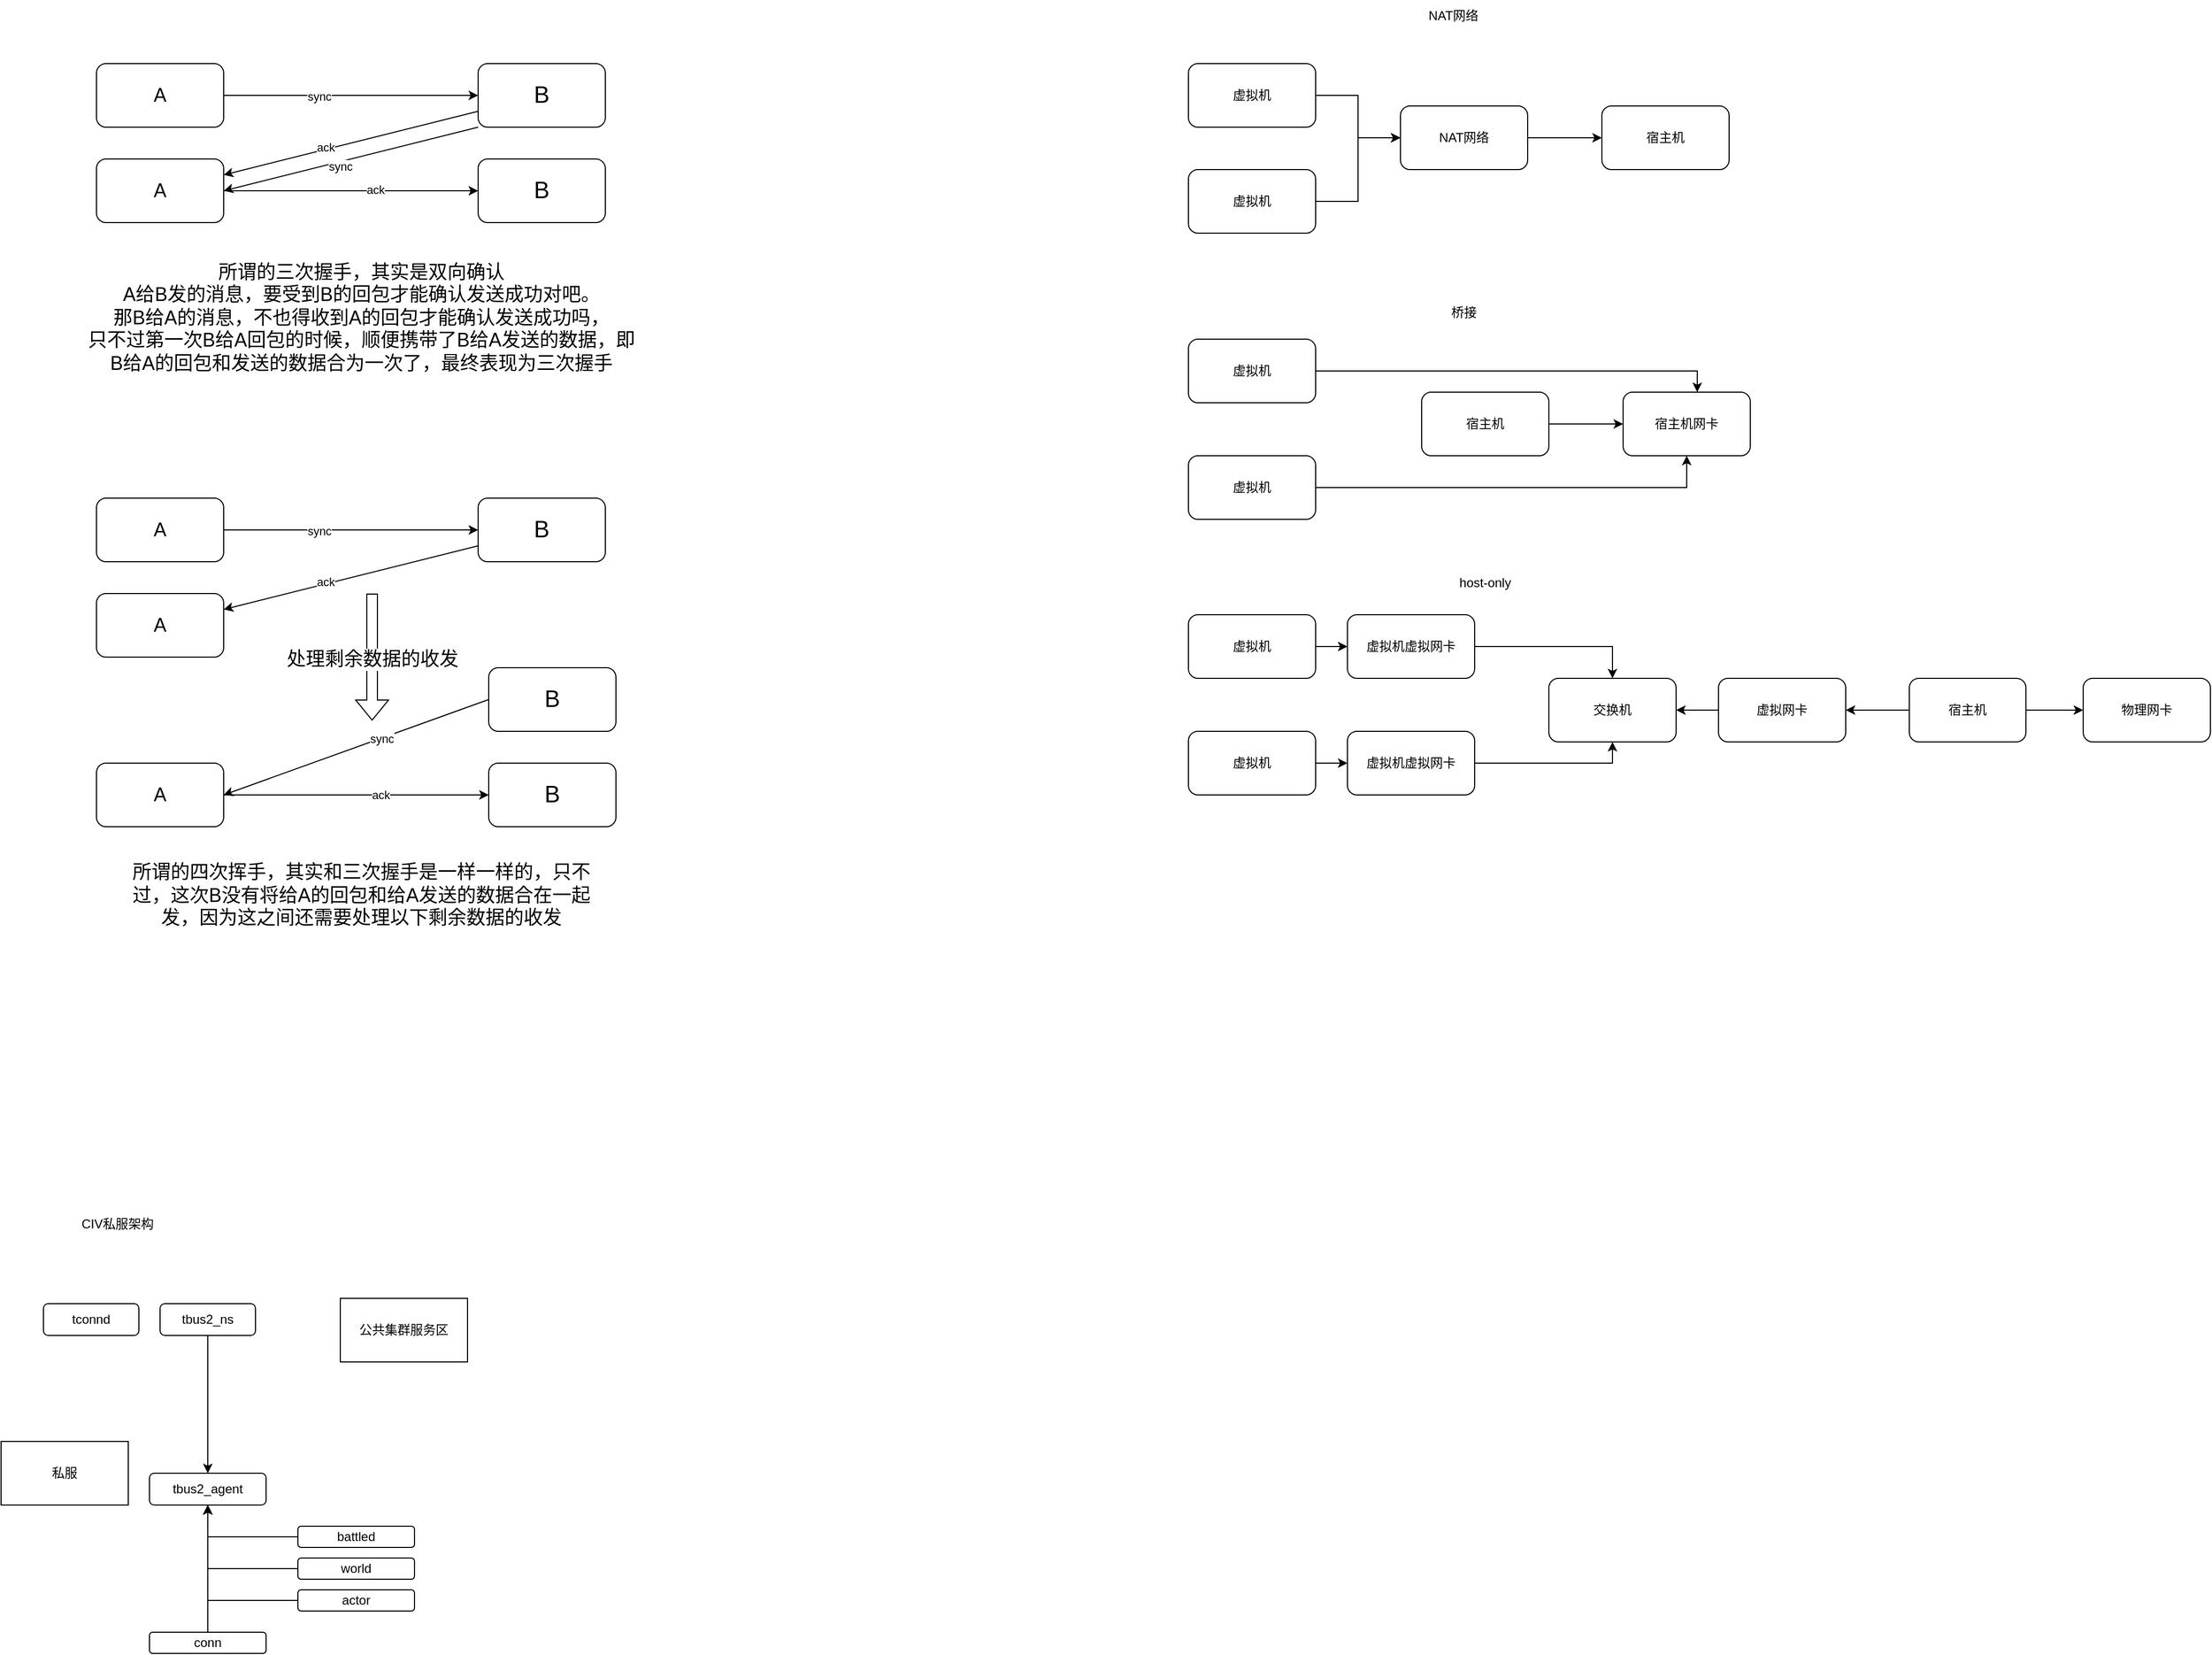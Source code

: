 <mxfile version="26.1.0">
  <diagram name="第 1 页" id="yRRZaPeO-JIJeqCieerl">
    <mxGraphModel dx="1566" dy="550" grid="1" gridSize="10" guides="1" tooltips="1" connect="1" arrows="1" fold="1" page="1" pageScale="1" pageWidth="827" pageHeight="1169" math="0" shadow="0">
      <root>
        <mxCell id="0" />
        <mxCell id="1" parent="0" />
        <mxCell id="FPOfLXPbV75VCjuFyTgK-1" value="&lt;font style=&quot;font-size: 18px;&quot;&gt;A&lt;/font&gt;" style="rounded=1;whiteSpace=wrap;html=1;" parent="1" vertex="1">
          <mxGeometry x="70" y="110" width="120" height="60" as="geometry" />
        </mxCell>
        <mxCell id="FPOfLXPbV75VCjuFyTgK-2" value="&lt;font style=&quot;font-size: 22px;&quot;&gt;B&lt;/font&gt;" style="rounded=1;whiteSpace=wrap;html=1;" parent="1" vertex="1">
          <mxGeometry x="430" y="110" width="120" height="60" as="geometry" />
        </mxCell>
        <mxCell id="FPOfLXPbV75VCjuFyTgK-3" value="" style="endArrow=classic;html=1;rounded=0;exitX=1;exitY=0.5;exitDx=0;exitDy=0;entryX=0;entryY=0.5;entryDx=0;entryDy=0;" parent="1" source="FPOfLXPbV75VCjuFyTgK-1" target="FPOfLXPbV75VCjuFyTgK-2" edge="1">
          <mxGeometry width="50" height="50" relative="1" as="geometry">
            <mxPoint x="220" y="130" as="sourcePoint" />
            <mxPoint x="400" y="130" as="targetPoint" />
          </mxGeometry>
        </mxCell>
        <mxCell id="FPOfLXPbV75VCjuFyTgK-15" value="sync" style="edgeLabel;html=1;align=center;verticalAlign=middle;resizable=0;points=[];" parent="FPOfLXPbV75VCjuFyTgK-3" vertex="1" connectable="0">
          <mxGeometry x="-0.252" y="-1" relative="1" as="geometry">
            <mxPoint as="offset" />
          </mxGeometry>
        </mxCell>
        <mxCell id="FPOfLXPbV75VCjuFyTgK-6" value="&lt;font style=&quot;font-size: 18px;&quot;&gt;A&lt;/font&gt;" style="rounded=1;whiteSpace=wrap;html=1;" parent="1" vertex="1">
          <mxGeometry x="70" y="200" width="120" height="60" as="geometry" />
        </mxCell>
        <mxCell id="FPOfLXPbV75VCjuFyTgK-8" value="&lt;font style=&quot;font-size: 22px;&quot;&gt;B&lt;/font&gt;" style="rounded=1;whiteSpace=wrap;html=1;" parent="1" vertex="1">
          <mxGeometry x="430" y="200" width="120" height="60" as="geometry" />
        </mxCell>
        <mxCell id="FPOfLXPbV75VCjuFyTgK-11" value="" style="endArrow=classic;html=1;rounded=0;exitX=0;exitY=0.75;exitDx=0;exitDy=0;entryX=1;entryY=0.25;entryDx=0;entryDy=0;" parent="1" source="FPOfLXPbV75VCjuFyTgK-2" target="FPOfLXPbV75VCjuFyTgK-6" edge="1">
          <mxGeometry width="50" height="50" relative="1" as="geometry">
            <mxPoint x="400" y="130" as="sourcePoint" />
            <mxPoint x="220" y="200" as="targetPoint" />
          </mxGeometry>
        </mxCell>
        <mxCell id="FPOfLXPbV75VCjuFyTgK-16" value="ack" style="edgeLabel;html=1;align=center;verticalAlign=middle;resizable=0;points=[];" parent="FPOfLXPbV75VCjuFyTgK-11" vertex="1" connectable="0">
          <mxGeometry x="0.199" y="-2" relative="1" as="geometry">
            <mxPoint as="offset" />
          </mxGeometry>
        </mxCell>
        <mxCell id="FPOfLXPbV75VCjuFyTgK-12" value="" style="endArrow=classic;html=1;rounded=0;" parent="1" source="FPOfLXPbV75VCjuFyTgK-6" target="FPOfLXPbV75VCjuFyTgK-8" edge="1">
          <mxGeometry width="50" height="50" relative="1" as="geometry">
            <mxPoint x="220" y="230" as="sourcePoint" />
            <mxPoint x="400" y="230" as="targetPoint" />
          </mxGeometry>
        </mxCell>
        <mxCell id="FPOfLXPbV75VCjuFyTgK-18" value="ack" style="edgeLabel;html=1;align=center;verticalAlign=middle;resizable=0;points=[];" parent="FPOfLXPbV75VCjuFyTgK-12" vertex="1" connectable="0">
          <mxGeometry x="0.193" y="1" relative="1" as="geometry">
            <mxPoint as="offset" />
          </mxGeometry>
        </mxCell>
        <mxCell id="FPOfLXPbV75VCjuFyTgK-13" value="" style="endArrow=classic;html=1;rounded=0;entryX=1;entryY=0.5;entryDx=0;entryDy=0;exitX=0;exitY=1;exitDx=0;exitDy=0;" parent="1" source="FPOfLXPbV75VCjuFyTgK-2" target="FPOfLXPbV75VCjuFyTgK-6" edge="1">
          <mxGeometry width="50" height="50" relative="1" as="geometry">
            <mxPoint x="400" y="160" as="sourcePoint" />
            <mxPoint x="220" y="230" as="targetPoint" />
          </mxGeometry>
        </mxCell>
        <mxCell id="FPOfLXPbV75VCjuFyTgK-17" value="sync" style="edgeLabel;html=1;align=center;verticalAlign=middle;resizable=0;points=[];" parent="FPOfLXPbV75VCjuFyTgK-13" vertex="1" connectable="0">
          <mxGeometry x="0.091" y="4" relative="1" as="geometry">
            <mxPoint as="offset" />
          </mxGeometry>
        </mxCell>
        <mxCell id="FPOfLXPbV75VCjuFyTgK-14" value="&lt;font style=&quot;font-size: 18px;&quot;&gt;所谓的三次握手，其实是双向确认&lt;/font&gt;&lt;div&gt;&lt;font style=&quot;font-size: 18px;&quot;&gt;A给B发的消息，要受到B的回包才能确认发送成功对吧。&lt;/font&gt;&lt;/div&gt;&lt;div&gt;&lt;font style=&quot;font-size: 18px;&quot;&gt;那B给A的消息，不也得收到A的回包才能确认发送成功吗，&lt;/font&gt;&lt;/div&gt;&lt;div&gt;&lt;font style=&quot;font-size: 18px;&quot;&gt;只不过第一次B给A回包的时候，顺便携带了B给A发送的数据，即B给A的回包和发送的数据合为一次了，最终表现为三次握手&lt;/font&gt;&lt;/div&gt;" style="text;html=1;align=center;verticalAlign=middle;whiteSpace=wrap;rounded=0;" parent="1" vertex="1">
          <mxGeometry x="60" y="270" width="520" height="160" as="geometry" />
        </mxCell>
        <mxCell id="FPOfLXPbV75VCjuFyTgK-19" value="&lt;font style=&quot;font-size: 18px;&quot;&gt;A&lt;/font&gt;" style="rounded=1;whiteSpace=wrap;html=1;" parent="1" vertex="1">
          <mxGeometry x="70" y="520" width="120" height="60" as="geometry" />
        </mxCell>
        <mxCell id="FPOfLXPbV75VCjuFyTgK-20" value="&lt;font style=&quot;font-size: 22px;&quot;&gt;B&lt;/font&gt;" style="rounded=1;whiteSpace=wrap;html=1;" parent="1" vertex="1">
          <mxGeometry x="430" y="520" width="120" height="60" as="geometry" />
        </mxCell>
        <mxCell id="FPOfLXPbV75VCjuFyTgK-21" value="" style="endArrow=classic;html=1;rounded=0;exitX=1;exitY=0.5;exitDx=0;exitDy=0;entryX=0;entryY=0.5;entryDx=0;entryDy=0;" parent="1" source="FPOfLXPbV75VCjuFyTgK-19" target="FPOfLXPbV75VCjuFyTgK-20" edge="1">
          <mxGeometry width="50" height="50" relative="1" as="geometry">
            <mxPoint x="220" y="540" as="sourcePoint" />
            <mxPoint x="400" y="540" as="targetPoint" />
          </mxGeometry>
        </mxCell>
        <mxCell id="FPOfLXPbV75VCjuFyTgK-22" value="sync" style="edgeLabel;html=1;align=center;verticalAlign=middle;resizable=0;points=[];" parent="FPOfLXPbV75VCjuFyTgK-21" vertex="1" connectable="0">
          <mxGeometry x="-0.252" y="-1" relative="1" as="geometry">
            <mxPoint as="offset" />
          </mxGeometry>
        </mxCell>
        <mxCell id="FPOfLXPbV75VCjuFyTgK-23" value="&lt;font style=&quot;font-size: 18px;&quot;&gt;A&lt;/font&gt;" style="rounded=1;whiteSpace=wrap;html=1;" parent="1" vertex="1">
          <mxGeometry x="70" y="610" width="120" height="60" as="geometry" />
        </mxCell>
        <mxCell id="FPOfLXPbV75VCjuFyTgK-25" value="" style="endArrow=classic;html=1;rounded=0;exitX=0;exitY=0.75;exitDx=0;exitDy=0;entryX=1;entryY=0.25;entryDx=0;entryDy=0;" parent="1" source="FPOfLXPbV75VCjuFyTgK-20" target="FPOfLXPbV75VCjuFyTgK-23" edge="1">
          <mxGeometry width="50" height="50" relative="1" as="geometry">
            <mxPoint x="400" y="540" as="sourcePoint" />
            <mxPoint x="220" y="610" as="targetPoint" />
          </mxGeometry>
        </mxCell>
        <mxCell id="FPOfLXPbV75VCjuFyTgK-26" value="ack" style="edgeLabel;html=1;align=center;verticalAlign=middle;resizable=0;points=[];" parent="FPOfLXPbV75VCjuFyTgK-25" vertex="1" connectable="0">
          <mxGeometry x="0.199" y="-2" relative="1" as="geometry">
            <mxPoint as="offset" />
          </mxGeometry>
        </mxCell>
        <mxCell id="FPOfLXPbV75VCjuFyTgK-31" value="&lt;font style=&quot;font-size: 18px;&quot;&gt;A&lt;/font&gt;" style="rounded=1;whiteSpace=wrap;html=1;" parent="1" vertex="1">
          <mxGeometry x="70" y="770" width="120" height="60" as="geometry" />
        </mxCell>
        <mxCell id="FPOfLXPbV75VCjuFyTgK-32" value="&lt;font style=&quot;font-size: 22px;&quot;&gt;B&lt;/font&gt;" style="rounded=1;whiteSpace=wrap;html=1;" parent="1" vertex="1">
          <mxGeometry x="440" y="680" width="120" height="60" as="geometry" />
        </mxCell>
        <mxCell id="FPOfLXPbV75VCjuFyTgK-37" value="&lt;font style=&quot;font-size: 22px;&quot;&gt;B&lt;/font&gt;" style="rounded=1;whiteSpace=wrap;html=1;" parent="1" vertex="1">
          <mxGeometry x="440" y="770" width="120" height="60" as="geometry" />
        </mxCell>
        <mxCell id="FPOfLXPbV75VCjuFyTgK-38" value="" style="endArrow=classic;html=1;rounded=0;entryX=1;entryY=0.5;entryDx=0;entryDy=0;exitX=0;exitY=0.5;exitDx=0;exitDy=0;" parent="1" source="FPOfLXPbV75VCjuFyTgK-32" target="FPOfLXPbV75VCjuFyTgK-31" edge="1">
          <mxGeometry width="50" height="50" relative="1" as="geometry">
            <mxPoint x="330" y="790" as="sourcePoint" />
            <mxPoint x="380" y="740" as="targetPoint" />
          </mxGeometry>
        </mxCell>
        <mxCell id="FPOfLXPbV75VCjuFyTgK-40" value="sync" style="edgeLabel;html=1;align=center;verticalAlign=middle;resizable=0;points=[];" parent="FPOfLXPbV75VCjuFyTgK-38" vertex="1" connectable="0">
          <mxGeometry x="-0.187" relative="1" as="geometry">
            <mxPoint as="offset" />
          </mxGeometry>
        </mxCell>
        <mxCell id="FPOfLXPbV75VCjuFyTgK-39" value="" style="endArrow=classic;html=1;rounded=0;entryX=0;entryY=0.5;entryDx=0;entryDy=0;exitX=1;exitY=0.5;exitDx=0;exitDy=0;" parent="1" source="FPOfLXPbV75VCjuFyTgK-31" target="FPOfLXPbV75VCjuFyTgK-37" edge="1">
          <mxGeometry width="50" height="50" relative="1" as="geometry">
            <mxPoint x="240" y="850" as="sourcePoint" />
            <mxPoint x="290" y="800" as="targetPoint" />
          </mxGeometry>
        </mxCell>
        <mxCell id="FPOfLXPbV75VCjuFyTgK-41" value="ack" style="edgeLabel;html=1;align=center;verticalAlign=middle;resizable=0;points=[];" parent="FPOfLXPbV75VCjuFyTgK-39" vertex="1" connectable="0">
          <mxGeometry x="0.179" relative="1" as="geometry">
            <mxPoint as="offset" />
          </mxGeometry>
        </mxCell>
        <mxCell id="FPOfLXPbV75VCjuFyTgK-42" value="" style="shape=flexArrow;endArrow=classic;html=1;rounded=0;" parent="1" edge="1">
          <mxGeometry width="50" height="50" relative="1" as="geometry">
            <mxPoint x="330" y="610" as="sourcePoint" />
            <mxPoint x="330" y="730" as="targetPoint" />
          </mxGeometry>
        </mxCell>
        <mxCell id="FPOfLXPbV75VCjuFyTgK-43" value="&lt;font style=&quot;font-size: 18px;&quot;&gt;处理剩余数据的收发&lt;/font&gt;" style="edgeLabel;html=1;align=center;verticalAlign=middle;resizable=0;points=[];" parent="FPOfLXPbV75VCjuFyTgK-42" vertex="1" connectable="0">
          <mxGeometry x="0.022" y="-3" relative="1" as="geometry">
            <mxPoint x="3" as="offset" />
          </mxGeometry>
        </mxCell>
        <mxCell id="FPOfLXPbV75VCjuFyTgK-44" value="&lt;font style=&quot;font-size: 18px;&quot;&gt;所谓的四次挥手，其实和三次握手是一样一样的，只不过，这次B没有将给A的回包和给A发送的数据合在一起发，因为这之间还需要处理以下剩余数据的收发&lt;/font&gt;" style="text;html=1;align=center;verticalAlign=middle;whiteSpace=wrap;rounded=0;" parent="1" vertex="1">
          <mxGeometry x="90" y="840" width="460" height="110" as="geometry" />
        </mxCell>
        <mxCell id="9tL88ekn2JAb7yBZG4Q8-7" style="edgeStyle=orthogonalEdgeStyle;rounded=0;orthogonalLoop=1;jettySize=auto;html=1;" parent="1" source="9tL88ekn2JAb7yBZG4Q8-1" target="9tL88ekn2JAb7yBZG4Q8-3" edge="1">
          <mxGeometry relative="1" as="geometry" />
        </mxCell>
        <mxCell id="9tL88ekn2JAb7yBZG4Q8-1" value="NAT网络" style="rounded=1;whiteSpace=wrap;html=1;" parent="1" vertex="1">
          <mxGeometry x="1300" y="150" width="120" height="60" as="geometry" />
        </mxCell>
        <mxCell id="9tL88ekn2JAb7yBZG4Q8-5" style="edgeStyle=orthogonalEdgeStyle;rounded=0;orthogonalLoop=1;jettySize=auto;html=1;exitX=1;exitY=0.5;exitDx=0;exitDy=0;entryX=0;entryY=0.5;entryDx=0;entryDy=0;" parent="1" source="9tL88ekn2JAb7yBZG4Q8-2" target="9tL88ekn2JAb7yBZG4Q8-1" edge="1">
          <mxGeometry relative="1" as="geometry" />
        </mxCell>
        <mxCell id="9tL88ekn2JAb7yBZG4Q8-2" value="虚拟机" style="rounded=1;whiteSpace=wrap;html=1;" parent="1" vertex="1">
          <mxGeometry x="1100" y="110" width="120" height="60" as="geometry" />
        </mxCell>
        <mxCell id="9tL88ekn2JAb7yBZG4Q8-3" value="宿主机" style="rounded=1;whiteSpace=wrap;html=1;" parent="1" vertex="1">
          <mxGeometry x="1490" y="150" width="120" height="60" as="geometry" />
        </mxCell>
        <mxCell id="9tL88ekn2JAb7yBZG4Q8-6" style="edgeStyle=orthogonalEdgeStyle;rounded=0;orthogonalLoop=1;jettySize=auto;html=1;" parent="1" source="9tL88ekn2JAb7yBZG4Q8-4" target="9tL88ekn2JAb7yBZG4Q8-1" edge="1">
          <mxGeometry relative="1" as="geometry" />
        </mxCell>
        <mxCell id="9tL88ekn2JAb7yBZG4Q8-4" value="虚拟机" style="rounded=1;whiteSpace=wrap;html=1;" parent="1" vertex="1">
          <mxGeometry x="1100" y="210" width="120" height="60" as="geometry" />
        </mxCell>
        <mxCell id="9tL88ekn2JAb7yBZG4Q8-8" value="虚拟机" style="rounded=1;whiteSpace=wrap;html=1;" parent="1" vertex="1">
          <mxGeometry x="1100" y="370" width="120" height="60" as="geometry" />
        </mxCell>
        <mxCell id="9tL88ekn2JAb7yBZG4Q8-14" style="edgeStyle=orthogonalEdgeStyle;rounded=0;orthogonalLoop=1;jettySize=auto;html=1;exitX=1;exitY=0.5;exitDx=0;exitDy=0;entryX=0.5;entryY=1;entryDx=0;entryDy=0;" parent="1" source="9tL88ekn2JAb7yBZG4Q8-9" target="9tL88ekn2JAb7yBZG4Q8-11" edge="1">
          <mxGeometry relative="1" as="geometry" />
        </mxCell>
        <mxCell id="9tL88ekn2JAb7yBZG4Q8-9" value="虚拟机" style="rounded=1;whiteSpace=wrap;html=1;" parent="1" vertex="1">
          <mxGeometry x="1100" y="480" width="120" height="60" as="geometry" />
        </mxCell>
        <mxCell id="9tL88ekn2JAb7yBZG4Q8-13" style="edgeStyle=orthogonalEdgeStyle;rounded=0;orthogonalLoop=1;jettySize=auto;html=1;exitX=1;exitY=0.5;exitDx=0;exitDy=0;entryX=0;entryY=0.5;entryDx=0;entryDy=0;" parent="1" source="9tL88ekn2JAb7yBZG4Q8-10" target="9tL88ekn2JAb7yBZG4Q8-11" edge="1">
          <mxGeometry relative="1" as="geometry" />
        </mxCell>
        <mxCell id="9tL88ekn2JAb7yBZG4Q8-10" value="宿主机" style="rounded=1;whiteSpace=wrap;html=1;" parent="1" vertex="1">
          <mxGeometry x="1320" y="420" width="120" height="60" as="geometry" />
        </mxCell>
        <mxCell id="9tL88ekn2JAb7yBZG4Q8-11" value="宿主机网卡" style="rounded=1;whiteSpace=wrap;html=1;" parent="1" vertex="1">
          <mxGeometry x="1510" y="420" width="120" height="60" as="geometry" />
        </mxCell>
        <mxCell id="9tL88ekn2JAb7yBZG4Q8-12" style="edgeStyle=orthogonalEdgeStyle;rounded=0;orthogonalLoop=1;jettySize=auto;html=1;exitX=1;exitY=0.5;exitDx=0;exitDy=0;entryX=0.583;entryY=0;entryDx=0;entryDy=0;entryPerimeter=0;" parent="1" source="9tL88ekn2JAb7yBZG4Q8-8" target="9tL88ekn2JAb7yBZG4Q8-11" edge="1">
          <mxGeometry relative="1" as="geometry" />
        </mxCell>
        <mxCell id="9tL88ekn2JAb7yBZG4Q8-25" value="" style="edgeStyle=orthogonalEdgeStyle;rounded=0;orthogonalLoop=1;jettySize=auto;html=1;" parent="1" source="9tL88ekn2JAb7yBZG4Q8-15" target="9tL88ekn2JAb7yBZG4Q8-22" edge="1">
          <mxGeometry relative="1" as="geometry" />
        </mxCell>
        <mxCell id="9tL88ekn2JAb7yBZG4Q8-15" value="虚拟机" style="rounded=1;whiteSpace=wrap;html=1;" parent="1" vertex="1">
          <mxGeometry x="1100" y="630" width="120" height="60" as="geometry" />
        </mxCell>
        <mxCell id="9tL88ekn2JAb7yBZG4Q8-26" value="" style="edgeStyle=orthogonalEdgeStyle;rounded=0;orthogonalLoop=1;jettySize=auto;html=1;" parent="1" source="9tL88ekn2JAb7yBZG4Q8-16" target="9tL88ekn2JAb7yBZG4Q8-24" edge="1">
          <mxGeometry relative="1" as="geometry" />
        </mxCell>
        <mxCell id="9tL88ekn2JAb7yBZG4Q8-16" value="虚拟机" style="rounded=1;whiteSpace=wrap;html=1;" parent="1" vertex="1">
          <mxGeometry x="1100" y="740" width="120" height="60" as="geometry" />
        </mxCell>
        <mxCell id="9tL88ekn2JAb7yBZG4Q8-30" style="edgeStyle=orthogonalEdgeStyle;rounded=0;orthogonalLoop=1;jettySize=auto;html=1;" parent="1" source="9tL88ekn2JAb7yBZG4Q8-17" target="9tL88ekn2JAb7yBZG4Q8-27" edge="1">
          <mxGeometry relative="1" as="geometry" />
        </mxCell>
        <mxCell id="9tL88ekn2JAb7yBZG4Q8-17" value="虚拟网卡" style="rounded=1;whiteSpace=wrap;html=1;" parent="1" vertex="1">
          <mxGeometry x="1600" y="690" width="120" height="60" as="geometry" />
        </mxCell>
        <mxCell id="9tL88ekn2JAb7yBZG4Q8-20" style="edgeStyle=orthogonalEdgeStyle;rounded=0;orthogonalLoop=1;jettySize=auto;html=1;entryX=1;entryY=0.5;entryDx=0;entryDy=0;" parent="1" source="9tL88ekn2JAb7yBZG4Q8-18" target="9tL88ekn2JAb7yBZG4Q8-17" edge="1">
          <mxGeometry relative="1" as="geometry" />
        </mxCell>
        <mxCell id="9tL88ekn2JAb7yBZG4Q8-21" style="edgeStyle=orthogonalEdgeStyle;rounded=0;orthogonalLoop=1;jettySize=auto;html=1;entryX=0;entryY=0.5;entryDx=0;entryDy=0;" parent="1" source="9tL88ekn2JAb7yBZG4Q8-18" target="9tL88ekn2JAb7yBZG4Q8-19" edge="1">
          <mxGeometry relative="1" as="geometry" />
        </mxCell>
        <mxCell id="9tL88ekn2JAb7yBZG4Q8-18" value="宿主机" style="rounded=1;whiteSpace=wrap;html=1;" parent="1" vertex="1">
          <mxGeometry x="1780" y="690" width="110" height="60" as="geometry" />
        </mxCell>
        <mxCell id="9tL88ekn2JAb7yBZG4Q8-19" value="物理网卡" style="rounded=1;whiteSpace=wrap;html=1;" parent="1" vertex="1">
          <mxGeometry x="1944" y="690" width="120" height="60" as="geometry" />
        </mxCell>
        <mxCell id="9tL88ekn2JAb7yBZG4Q8-28" style="edgeStyle=orthogonalEdgeStyle;rounded=0;orthogonalLoop=1;jettySize=auto;html=1;entryX=0.5;entryY=0;entryDx=0;entryDy=0;" parent="1" source="9tL88ekn2JAb7yBZG4Q8-22" target="9tL88ekn2JAb7yBZG4Q8-27" edge="1">
          <mxGeometry relative="1" as="geometry" />
        </mxCell>
        <mxCell id="9tL88ekn2JAb7yBZG4Q8-22" value="虚拟机虚拟网卡" style="rounded=1;whiteSpace=wrap;html=1;" parent="1" vertex="1">
          <mxGeometry x="1250" y="630" width="120" height="60" as="geometry" />
        </mxCell>
        <mxCell id="9tL88ekn2JAb7yBZG4Q8-29" style="edgeStyle=orthogonalEdgeStyle;rounded=0;orthogonalLoop=1;jettySize=auto;html=1;entryX=0.5;entryY=1;entryDx=0;entryDy=0;" parent="1" source="9tL88ekn2JAb7yBZG4Q8-24" target="9tL88ekn2JAb7yBZG4Q8-27" edge="1">
          <mxGeometry relative="1" as="geometry" />
        </mxCell>
        <mxCell id="9tL88ekn2JAb7yBZG4Q8-24" value="虚拟机虚拟网卡" style="rounded=1;whiteSpace=wrap;html=1;" parent="1" vertex="1">
          <mxGeometry x="1250" y="740" width="120" height="60" as="geometry" />
        </mxCell>
        <mxCell id="9tL88ekn2JAb7yBZG4Q8-27" value="交换机" style="rounded=1;whiteSpace=wrap;html=1;" parent="1" vertex="1">
          <mxGeometry x="1440" y="690" width="120" height="60" as="geometry" />
        </mxCell>
        <mxCell id="9tL88ekn2JAb7yBZG4Q8-31" value="NAT网络" style="text;html=1;align=center;verticalAlign=middle;whiteSpace=wrap;rounded=0;" parent="1" vertex="1">
          <mxGeometry x="1320" y="50" width="60" height="30" as="geometry" />
        </mxCell>
        <mxCell id="9tL88ekn2JAb7yBZG4Q8-32" value="桥接" style="text;html=1;align=center;verticalAlign=middle;whiteSpace=wrap;rounded=0;" parent="1" vertex="1">
          <mxGeometry x="1330" y="330" width="60" height="30" as="geometry" />
        </mxCell>
        <mxCell id="9tL88ekn2JAb7yBZG4Q8-33" value="host-only" style="text;html=1;align=center;verticalAlign=middle;whiteSpace=wrap;rounded=0;" parent="1" vertex="1">
          <mxGeometry x="1350" y="585" width="60" height="30" as="geometry" />
        </mxCell>
        <mxCell id="Tl0Qnuqx1QPe_ZK7dKHq-1" value="CIV私服架构" style="text;html=1;align=center;verticalAlign=middle;whiteSpace=wrap;rounded=0;" vertex="1" parent="1">
          <mxGeometry x="50" y="1190" width="80" height="30" as="geometry" />
        </mxCell>
        <mxCell id="Tl0Qnuqx1QPe_ZK7dKHq-2" value="tconnd" style="rounded=1;whiteSpace=wrap;html=1;" vertex="1" parent="1">
          <mxGeometry x="20" y="1280" width="90" height="30" as="geometry" />
        </mxCell>
        <mxCell id="Tl0Qnuqx1QPe_ZK7dKHq-3" value="公共集群服务区" style="rounded=0;whiteSpace=wrap;html=1;" vertex="1" parent="1">
          <mxGeometry x="300" y="1275" width="120" height="60" as="geometry" />
        </mxCell>
        <mxCell id="Tl0Qnuqx1QPe_ZK7dKHq-6" style="edgeStyle=orthogonalEdgeStyle;rounded=0;orthogonalLoop=1;jettySize=auto;html=1;exitX=0.5;exitY=1;exitDx=0;exitDy=0;entryX=0.5;entryY=0;entryDx=0;entryDy=0;" edge="1" parent="1" source="Tl0Qnuqx1QPe_ZK7dKHq-4" target="Tl0Qnuqx1QPe_ZK7dKHq-5">
          <mxGeometry relative="1" as="geometry" />
        </mxCell>
        <mxCell id="Tl0Qnuqx1QPe_ZK7dKHq-4" value="tbus2_ns" style="rounded=1;whiteSpace=wrap;html=1;" vertex="1" parent="1">
          <mxGeometry x="130" y="1280" width="90" height="30" as="geometry" />
        </mxCell>
        <mxCell id="Tl0Qnuqx1QPe_ZK7dKHq-5" value="tbus2_agent" style="rounded=1;whiteSpace=wrap;html=1;" vertex="1" parent="1">
          <mxGeometry x="120" y="1440" width="110" height="30" as="geometry" />
        </mxCell>
        <mxCell id="Tl0Qnuqx1QPe_ZK7dKHq-7" value="私服" style="rounded=0;whiteSpace=wrap;html=1;" vertex="1" parent="1">
          <mxGeometry x="-20" y="1410" width="120" height="60" as="geometry" />
        </mxCell>
        <mxCell id="Tl0Qnuqx1QPe_ZK7dKHq-12" style="edgeStyle=orthogonalEdgeStyle;rounded=0;orthogonalLoop=1;jettySize=auto;html=1;entryX=0.5;entryY=1;entryDx=0;entryDy=0;" edge="1" parent="1" source="Tl0Qnuqx1QPe_ZK7dKHq-9" target="Tl0Qnuqx1QPe_ZK7dKHq-5">
          <mxGeometry relative="1" as="geometry" />
        </mxCell>
        <mxCell id="Tl0Qnuqx1QPe_ZK7dKHq-9" value="actor" style="rounded=1;whiteSpace=wrap;html=1;" vertex="1" parent="1">
          <mxGeometry x="260" y="1550" width="110" height="20" as="geometry" />
        </mxCell>
        <mxCell id="Tl0Qnuqx1QPe_ZK7dKHq-11" style="edgeStyle=orthogonalEdgeStyle;rounded=0;orthogonalLoop=1;jettySize=auto;html=1;exitX=0.5;exitY=0;exitDx=0;exitDy=0;entryX=0.5;entryY=1;entryDx=0;entryDy=0;" edge="1" parent="1" source="Tl0Qnuqx1QPe_ZK7dKHq-10" target="Tl0Qnuqx1QPe_ZK7dKHq-5">
          <mxGeometry relative="1" as="geometry" />
        </mxCell>
        <mxCell id="Tl0Qnuqx1QPe_ZK7dKHq-10" value="conn" style="rounded=1;whiteSpace=wrap;html=1;" vertex="1" parent="1">
          <mxGeometry x="120" y="1590" width="110" height="20" as="geometry" />
        </mxCell>
        <mxCell id="Tl0Qnuqx1QPe_ZK7dKHq-14" style="edgeStyle=orthogonalEdgeStyle;rounded=0;orthogonalLoop=1;jettySize=auto;html=1;entryX=0.5;entryY=1;entryDx=0;entryDy=0;" edge="1" parent="1" source="Tl0Qnuqx1QPe_ZK7dKHq-13" target="Tl0Qnuqx1QPe_ZK7dKHq-5">
          <mxGeometry relative="1" as="geometry" />
        </mxCell>
        <mxCell id="Tl0Qnuqx1QPe_ZK7dKHq-13" value="world" style="rounded=1;whiteSpace=wrap;html=1;" vertex="1" parent="1">
          <mxGeometry x="260" y="1520" width="110" height="20" as="geometry" />
        </mxCell>
        <mxCell id="Tl0Qnuqx1QPe_ZK7dKHq-16" style="edgeStyle=orthogonalEdgeStyle;rounded=0;orthogonalLoop=1;jettySize=auto;html=1;entryX=0.5;entryY=1;entryDx=0;entryDy=0;" edge="1" parent="1" source="Tl0Qnuqx1QPe_ZK7dKHq-15" target="Tl0Qnuqx1QPe_ZK7dKHq-5">
          <mxGeometry relative="1" as="geometry" />
        </mxCell>
        <mxCell id="Tl0Qnuqx1QPe_ZK7dKHq-15" value="battled" style="rounded=1;whiteSpace=wrap;html=1;" vertex="1" parent="1">
          <mxGeometry x="260" y="1490" width="110" height="20" as="geometry" />
        </mxCell>
      </root>
    </mxGraphModel>
  </diagram>
</mxfile>
